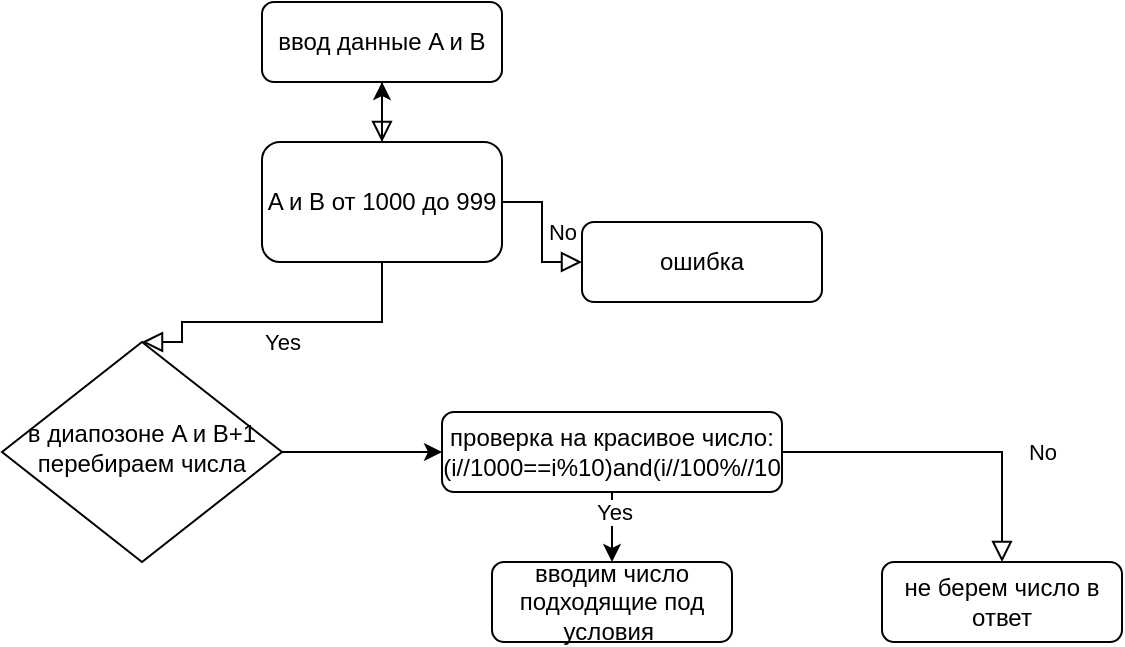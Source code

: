<mxfile version="22.1.4" type="github" pages="4">
  <diagram id="C5RBs43oDa-KdzZeNtuy" name="Page-1">
    <mxGraphModel dx="1386" dy="791" grid="1" gridSize="10" guides="1" tooltips="1" connect="1" arrows="1" fold="1" page="1" pageScale="1" pageWidth="827" pageHeight="1169" math="0" shadow="0">
      <root>
        <mxCell id="WIyWlLk6GJQsqaUBKTNV-0" />
        <mxCell id="WIyWlLk6GJQsqaUBKTNV-1" parent="WIyWlLk6GJQsqaUBKTNV-0" />
        <mxCell id="WIyWlLk6GJQsqaUBKTNV-2" value="" style="rounded=0;html=1;jettySize=auto;orthogonalLoop=1;fontSize=11;endArrow=block;endFill=0;endSize=8;strokeWidth=1;shadow=0;labelBackgroundColor=none;edgeStyle=orthogonalEdgeStyle;" parent="WIyWlLk6GJQsqaUBKTNV-1" source="WIyWlLk6GJQsqaUBKTNV-3" edge="1">
          <mxGeometry relative="1" as="geometry">
            <mxPoint x="220" y="150" as="targetPoint" />
          </mxGeometry>
        </mxCell>
        <mxCell id="WIyWlLk6GJQsqaUBKTNV-3" value="ввод данные A и B" style="rounded=1;whiteSpace=wrap;html=1;fontSize=12;glass=0;strokeWidth=1;shadow=0;" parent="WIyWlLk6GJQsqaUBKTNV-1" vertex="1">
          <mxGeometry x="160" y="80" width="120" height="40" as="geometry" />
        </mxCell>
        <mxCell id="WIyWlLk6GJQsqaUBKTNV-5" value="No" style="edgeStyle=orthogonalEdgeStyle;rounded=0;html=1;jettySize=auto;orthogonalLoop=1;fontSize=11;endArrow=block;endFill=0;endSize=8;strokeWidth=1;shadow=0;labelBackgroundColor=none;exitX=1;exitY=0.5;exitDx=0;exitDy=0;" parent="WIyWlLk6GJQsqaUBKTNV-1" source="VteT8ZMFl5gL6_z8xLnF-0" target="WIyWlLk6GJQsqaUBKTNV-7" edge="1">
          <mxGeometry y="10" relative="1" as="geometry">
            <mxPoint as="offset" />
          </mxGeometry>
        </mxCell>
        <mxCell id="WIyWlLk6GJQsqaUBKTNV-6" value="в диапозоне A и B+1&lt;br&gt;перебираем числа" style="rhombus;whiteSpace=wrap;html=1;shadow=0;fontFamily=Helvetica;fontSize=12;align=center;strokeWidth=1;spacing=6;spacingTop=-4;" parent="WIyWlLk6GJQsqaUBKTNV-1" vertex="1">
          <mxGeometry x="30" y="250" width="140" height="110" as="geometry" />
        </mxCell>
        <mxCell id="WIyWlLk6GJQsqaUBKTNV-7" value="ошибка" style="rounded=1;whiteSpace=wrap;html=1;fontSize=12;glass=0;strokeWidth=1;shadow=0;" parent="WIyWlLk6GJQsqaUBKTNV-1" vertex="1">
          <mxGeometry x="320" y="190" width="120" height="40" as="geometry" />
        </mxCell>
        <mxCell id="WIyWlLk6GJQsqaUBKTNV-8" value="No" style="rounded=0;html=1;jettySize=auto;orthogonalLoop=1;fontSize=11;endArrow=block;endFill=0;endSize=8;strokeWidth=1;shadow=0;labelBackgroundColor=none;edgeStyle=orthogonalEdgeStyle;" parent="WIyWlLk6GJQsqaUBKTNV-1" source="WIyWlLk6GJQsqaUBKTNV-12" target="WIyWlLk6GJQsqaUBKTNV-11" edge="1">
          <mxGeometry x="0.333" y="20" relative="1" as="geometry">
            <mxPoint as="offset" />
            <mxPoint x="220" y="370" as="sourcePoint" />
          </mxGeometry>
        </mxCell>
        <mxCell id="WIyWlLk6GJQsqaUBKTNV-9" value="Yes" style="edgeStyle=orthogonalEdgeStyle;rounded=0;html=1;jettySize=auto;orthogonalLoop=1;fontSize=11;endArrow=block;endFill=0;endSize=8;strokeWidth=1;shadow=0;labelBackgroundColor=none;entryX=0.5;entryY=0;entryDx=0;entryDy=0;exitX=0.5;exitY=1;exitDx=0;exitDy=0;" parent="WIyWlLk6GJQsqaUBKTNV-1" source="VteT8ZMFl5gL6_z8xLnF-0" target="WIyWlLk6GJQsqaUBKTNV-6" edge="1">
          <mxGeometry y="10" relative="1" as="geometry">
            <mxPoint as="offset" />
            <mxPoint x="270" y="330" as="sourcePoint" />
            <mxPoint x="290" y="300" as="targetPoint" />
            <Array as="points">
              <mxPoint x="220" y="240" />
              <mxPoint x="120" y="240" />
            </Array>
          </mxGeometry>
        </mxCell>
        <mxCell id="WIyWlLk6GJQsqaUBKTNV-11" value="не берем число в ответ" style="rounded=1;whiteSpace=wrap;html=1;fontSize=12;glass=0;strokeWidth=1;shadow=0;" parent="WIyWlLk6GJQsqaUBKTNV-1" vertex="1">
          <mxGeometry x="470" y="360" width="120" height="40" as="geometry" />
        </mxCell>
        <mxCell id="WIyWlLk6GJQsqaUBKTNV-12" value="проверка на красивое число:(i//1000==i%10)and(i//100%//10" style="rounded=1;whiteSpace=wrap;html=1;fontSize=12;glass=0;strokeWidth=1;shadow=0;" parent="WIyWlLk6GJQsqaUBKTNV-1" vertex="1">
          <mxGeometry x="250" y="285" width="170" height="40" as="geometry" />
        </mxCell>
        <mxCell id="VteT8ZMFl5gL6_z8xLnF-1" value="" style="edgeStyle=orthogonalEdgeStyle;rounded=0;orthogonalLoop=1;jettySize=auto;html=1;" edge="1" parent="WIyWlLk6GJQsqaUBKTNV-1" source="VteT8ZMFl5gL6_z8xLnF-0" target="WIyWlLk6GJQsqaUBKTNV-3">
          <mxGeometry relative="1" as="geometry">
            <Array as="points">
              <mxPoint x="220" y="180" />
              <mxPoint x="220" y="180" />
            </Array>
          </mxGeometry>
        </mxCell>
        <mxCell id="VteT8ZMFl5gL6_z8xLnF-0" value="A и B от 1000 до 999" style="rounded=1;whiteSpace=wrap;html=1;" vertex="1" parent="WIyWlLk6GJQsqaUBKTNV-1">
          <mxGeometry x="160" y="150" width="120" height="60" as="geometry" />
        </mxCell>
        <mxCell id="VteT8ZMFl5gL6_z8xLnF-2" value="" style="endArrow=classic;html=1;rounded=0;exitX=1;exitY=0.5;exitDx=0;exitDy=0;entryX=0;entryY=0.5;entryDx=0;entryDy=0;" edge="1" parent="WIyWlLk6GJQsqaUBKTNV-1" source="WIyWlLk6GJQsqaUBKTNV-6" target="WIyWlLk6GJQsqaUBKTNV-12">
          <mxGeometry width="50" height="50" relative="1" as="geometry">
            <mxPoint x="190" y="350" as="sourcePoint" />
            <mxPoint x="240" y="300" as="targetPoint" />
          </mxGeometry>
        </mxCell>
        <mxCell id="VteT8ZMFl5gL6_z8xLnF-3" value="" style="endArrow=classic;html=1;rounded=0;exitX=0.5;exitY=1;exitDx=0;exitDy=0;" edge="1" parent="WIyWlLk6GJQsqaUBKTNV-1" source="WIyWlLk6GJQsqaUBKTNV-12" target="VteT8ZMFl5gL6_z8xLnF-4">
          <mxGeometry width="50" height="50" relative="1" as="geometry">
            <mxPoint x="280" y="450" as="sourcePoint" />
            <mxPoint x="335" y="380" as="targetPoint" />
          </mxGeometry>
        </mxCell>
        <mxCell id="VteT8ZMFl5gL6_z8xLnF-5" value="Yes" style="edgeLabel;html=1;align=center;verticalAlign=middle;resizable=0;points=[];" vertex="1" connectable="0" parent="VteT8ZMFl5gL6_z8xLnF-3">
          <mxGeometry x="-0.429" y="1" relative="1" as="geometry">
            <mxPoint as="offset" />
          </mxGeometry>
        </mxCell>
        <mxCell id="VteT8ZMFl5gL6_z8xLnF-4" value="вводим число подходящие под условия&amp;nbsp;" style="rounded=1;whiteSpace=wrap;html=1;" vertex="1" parent="WIyWlLk6GJQsqaUBKTNV-1">
          <mxGeometry x="275" y="360" width="120" height="40" as="geometry" />
        </mxCell>
      </root>
    </mxGraphModel>
  </diagram>
  <diagram id="q5mYONYYznUr3QiNFQAR" name="Страница — 2">
    <mxGraphModel dx="1386" dy="791" grid="1" gridSize="10" guides="1" tooltips="1" connect="1" arrows="1" fold="1" page="1" pageScale="1" pageWidth="827" pageHeight="1169" math="0" shadow="0">
      <root>
        <mxCell id="0" />
        <mxCell id="1" parent="0" />
        <mxCell id="lk11srzhEuvCv-FZRZO_-1" value="" style="rounded=0;html=1;jettySize=auto;orthogonalLoop=1;fontSize=11;endArrow=block;endFill=0;endSize=8;strokeWidth=1;shadow=0;labelBackgroundColor=none;edgeStyle=orthogonalEdgeStyle;" edge="1" parent="1" source="lk11srzhEuvCv-FZRZO_-2">
          <mxGeometry relative="1" as="geometry">
            <mxPoint x="220" y="150" as="targetPoint" />
          </mxGeometry>
        </mxCell>
        <mxCell id="lk11srzhEuvCv-FZRZO_-2" value="ввод данных plus" style="rounded=1;whiteSpace=wrap;html=1;fontSize=12;glass=0;strokeWidth=1;shadow=0;" vertex="1" parent="1">
          <mxGeometry x="160" y="80" width="120" height="40" as="geometry" />
        </mxCell>
        <mxCell id="lk11srzhEuvCv-FZRZO_-4" value="plus-1-столько раз,&lt;br&gt;подставляем res в пример" style="rhombus;whiteSpace=wrap;html=1;shadow=0;fontFamily=Helvetica;fontSize=12;align=center;strokeWidth=1;spacing=6;spacingTop=-4;" vertex="1" parent="1">
          <mxGeometry x="10" y="230" width="190" height="150" as="geometry" />
        </mxCell>
        <mxCell id="lk11srzhEuvCv-FZRZO_-6" value="No" style="rounded=0;html=1;jettySize=auto;orthogonalLoop=1;fontSize=11;endArrow=block;endFill=0;endSize=8;strokeWidth=1;shadow=0;labelBackgroundColor=none;edgeStyle=orthogonalEdgeStyle;" edge="1" parent="1" source="lk11srzhEuvCv-FZRZO_-9" target="lk11srzhEuvCv-FZRZO_-8">
          <mxGeometry x="0.333" y="20" relative="1" as="geometry">
            <mxPoint as="offset" />
            <mxPoint x="220" y="370" as="sourcePoint" />
          </mxGeometry>
        </mxCell>
        <mxCell id="lk11srzhEuvCv-FZRZO_-7" value="" style="edgeStyle=orthogonalEdgeStyle;rounded=0;html=1;jettySize=auto;orthogonalLoop=1;fontSize=11;endArrow=block;endFill=0;endSize=8;strokeWidth=1;shadow=0;labelBackgroundColor=none;entryX=0.5;entryY=0;entryDx=0;entryDy=0;exitX=0.5;exitY=1;exitDx=0;exitDy=0;" edge="1" parent="1" source="lk11srzhEuvCv-FZRZO_-11" target="lk11srzhEuvCv-FZRZO_-4">
          <mxGeometry y="10" relative="1" as="geometry">
            <mxPoint as="offset" />
            <mxPoint x="270" y="330" as="sourcePoint" />
            <mxPoint x="290" y="300" as="targetPoint" />
            <Array as="points">
              <mxPoint x="220" y="240" />
              <mxPoint x="120" y="240" />
            </Array>
          </mxGeometry>
        </mxCell>
        <mxCell id="lk11srzhEuvCv-FZRZO_-8" value="res округляем до ста тысячных&lt;br&gt;и переводим в строковое значение :result_round=str(round(res%1.5))" style="rounded=1;whiteSpace=wrap;html=1;fontSize=12;glass=0;strokeWidth=1;shadow=0;" vertex="1" parent="1">
          <mxGeometry x="430" y="360" width="270" height="90" as="geometry" />
        </mxCell>
        <mxCell id="lk11srzhEuvCv-FZRZO_-9" value="res=1+1/res" style="rounded=1;whiteSpace=wrap;html=1;fontSize=12;glass=0;strokeWidth=1;shadow=0;" vertex="1" parent="1">
          <mxGeometry x="250" y="285" width="170" height="40" as="geometry" />
        </mxCell>
        <mxCell id="lk11srzhEuvCv-FZRZO_-10" value="" style="edgeStyle=orthogonalEdgeStyle;rounded=0;orthogonalLoop=1;jettySize=auto;html=1;" edge="1" parent="1" source="lk11srzhEuvCv-FZRZO_-11" target="lk11srzhEuvCv-FZRZO_-2">
          <mxGeometry relative="1" as="geometry">
            <Array as="points">
              <mxPoint x="220" y="180" />
              <mxPoint x="220" y="180" />
            </Array>
          </mxGeometry>
        </mxCell>
        <mxCell id="lk11srzhEuvCv-FZRZO_-11" value="задается res:&lt;br&gt;res=1+1" style="rounded=1;whiteSpace=wrap;html=1;" vertex="1" parent="1">
          <mxGeometry x="160" y="150" width="120" height="60" as="geometry" />
        </mxCell>
        <mxCell id="lk11srzhEuvCv-FZRZO_-12" value="" style="endArrow=classic;html=1;rounded=0;exitX=1;exitY=0.5;exitDx=0;exitDy=0;entryX=0;entryY=0.5;entryDx=0;entryDy=0;" edge="1" parent="1" source="lk11srzhEuvCv-FZRZO_-4" target="lk11srzhEuvCv-FZRZO_-9">
          <mxGeometry width="50" height="50" relative="1" as="geometry">
            <mxPoint x="190" y="350" as="sourcePoint" />
            <mxPoint x="240" y="300" as="targetPoint" />
          </mxGeometry>
        </mxCell>
        <mxCell id="lk11srzhEuvCv-FZRZO_-17" value="" style="endArrow=classic;html=1;rounded=0;exitX=0.5;exitY=1;exitDx=0;exitDy=0;" edge="1" parent="1" source="lk11srzhEuvCv-FZRZO_-8">
          <mxGeometry width="50" height="50" relative="1" as="geometry">
            <mxPoint x="540" y="520" as="sourcePoint" />
            <mxPoint x="565" y="490" as="targetPoint" />
          </mxGeometry>
        </mxCell>
        <mxCell id="lk11srzhEuvCv-FZRZO_-18" value="выводим секретый шрифт" style="rounded=1;whiteSpace=wrap;html=1;" vertex="1" parent="1">
          <mxGeometry x="505" y="500" width="185" height="90" as="geometry" />
        </mxCell>
      </root>
    </mxGraphModel>
  </diagram>
  <diagram id="VidzZ8mZ6VB1uANdqRyI" name="Страница — 3">
    <mxGraphModel dx="1386" dy="791" grid="1" gridSize="10" guides="1" tooltips="1" connect="1" arrows="1" fold="1" page="1" pageScale="1" pageWidth="827" pageHeight="1169" math="0" shadow="0">
      <root>
        <mxCell id="0" />
        <mxCell id="1" parent="0" />
        <mxCell id="iFQtdVo50bZR_8zcWNj3-1" value="" style="rounded=0;html=1;jettySize=auto;orthogonalLoop=1;fontSize=11;endArrow=block;endFill=0;endSize=8;strokeWidth=1;shadow=0;labelBackgroundColor=none;edgeStyle=orthogonalEdgeStyle;" edge="1" parent="1" source="iFQtdVo50bZR_8zcWNj3-2">
          <mxGeometry relative="1" as="geometry">
            <mxPoint x="220" y="150" as="targetPoint" />
          </mxGeometry>
        </mxCell>
        <mxCell id="iFQtdVo50bZR_8zcWNj3-2" value="ввод количество спортсменов N" style="rounded=1;whiteSpace=wrap;html=1;fontSize=12;glass=0;strokeWidth=1;shadow=0;" vertex="1" parent="1">
          <mxGeometry x="160" y="80" width="120" height="40" as="geometry" />
        </mxCell>
        <mxCell id="iFQtdVo50bZR_8zcWNj3-3" value="введенные числа в results&lt;br&gt;мы преобразовываем в список&amp;nbsp;;&lt;br&gt;results=list(map(int,input().split()))&amp;nbsp;" style="rhombus;whiteSpace=wrap;html=1;shadow=0;fontFamily=Helvetica;fontSize=12;align=center;strokeWidth=1;spacing=6;spacingTop=-4;" vertex="1" parent="1">
          <mxGeometry x="10" y="230" width="220" height="270" as="geometry" />
        </mxCell>
        <mxCell id="iFQtdVo50bZR_8zcWNj3-4" value="No" style="rounded=0;html=1;jettySize=auto;orthogonalLoop=1;fontSize=11;endArrow=block;endFill=0;endSize=8;strokeWidth=1;shadow=0;labelBackgroundColor=none;edgeStyle=orthogonalEdgeStyle;" edge="1" parent="1" source="iFQtdVo50bZR_8zcWNj3-7" target="iFQtdVo50bZR_8zcWNj3-6">
          <mxGeometry x="0.333" y="20" relative="1" as="geometry">
            <mxPoint as="offset" />
            <mxPoint x="220" y="370" as="sourcePoint" />
          </mxGeometry>
        </mxCell>
        <mxCell id="iFQtdVo50bZR_8zcWNj3-5" value="" style="edgeStyle=orthogonalEdgeStyle;rounded=0;html=1;jettySize=auto;orthogonalLoop=1;fontSize=11;endArrow=block;endFill=0;endSize=8;strokeWidth=1;shadow=0;labelBackgroundColor=none;entryX=0.5;entryY=0;entryDx=0;entryDy=0;exitX=0.5;exitY=1;exitDx=0;exitDy=0;" edge="1" parent="1" source="iFQtdVo50bZR_8zcWNj3-9" target="iFQtdVo50bZR_8zcWNj3-3">
          <mxGeometry y="10" relative="1" as="geometry">
            <mxPoint as="offset" />
            <mxPoint x="270" y="330" as="sourcePoint" />
            <mxPoint x="290" y="300" as="targetPoint" />
            <Array as="points">
              <mxPoint x="220" y="240" />
              <mxPoint x="120" y="240" />
            </Array>
          </mxGeometry>
        </mxCell>
        <mxCell id="iFQtdVo50bZR_8zcWNj3-6" value="вводим переменную silver&lt;br&gt;и приравниваем ее к второму&lt;br&gt;элементу списка.&lt;br&gt;silver=results[1]" style="rounded=1;whiteSpace=wrap;html=1;fontSize=12;glass=0;strokeWidth=1;shadow=0;" vertex="1" parent="1">
          <mxGeometry x="500" y="312.5" width="270" height="90" as="geometry" />
        </mxCell>
        <mxCell id="iFQtdVo50bZR_8zcWNj3-7" value="этот список сортируем по убыванию:results.sort(reverse=True)" style="rounded=1;whiteSpace=wrap;html=1;fontSize=12;glass=0;strokeWidth=1;shadow=0;" vertex="1" parent="1">
          <mxGeometry x="250" y="285" width="190" height="145" as="geometry" />
        </mxCell>
        <mxCell id="iFQtdVo50bZR_8zcWNj3-8" value="" style="edgeStyle=orthogonalEdgeStyle;rounded=0;orthogonalLoop=1;jettySize=auto;html=1;" edge="1" parent="1" source="iFQtdVo50bZR_8zcWNj3-9" target="iFQtdVo50bZR_8zcWNj3-2">
          <mxGeometry relative="1" as="geometry">
            <Array as="points">
              <mxPoint x="220" y="180" />
              <mxPoint x="220" y="180" />
            </Array>
          </mxGeometry>
        </mxCell>
        <mxCell id="iFQtdVo50bZR_8zcWNj3-9" value="ввод результатов&lt;br&gt;results&amp;nbsp;" style="rounded=1;whiteSpace=wrap;html=1;" vertex="1" parent="1">
          <mxGeometry x="160" y="150" width="120" height="60" as="geometry" />
        </mxCell>
        <mxCell id="iFQtdVo50bZR_8zcWNj3-10" value="" style="endArrow=classic;html=1;rounded=0;exitX=1;exitY=0.5;exitDx=0;exitDy=0;entryX=0;entryY=0.5;entryDx=0;entryDy=0;" edge="1" parent="1" source="iFQtdVo50bZR_8zcWNj3-3" target="iFQtdVo50bZR_8zcWNj3-7">
          <mxGeometry width="50" height="50" relative="1" as="geometry">
            <mxPoint x="190" y="350" as="sourcePoint" />
            <mxPoint x="240" y="300" as="targetPoint" />
          </mxGeometry>
        </mxCell>
        <mxCell id="iFQtdVo50bZR_8zcWNj3-11" value="" style="endArrow=classic;html=1;rounded=0;entryX=0.5;entryY=0;entryDx=0;entryDy=0;exitX=0.5;exitY=1;exitDx=0;exitDy=0;" edge="1" parent="1" source="iFQtdVo50bZR_8zcWNj3-6" target="iFQtdVo50bZR_8zcWNj3-12">
          <mxGeometry width="50" height="50" relative="1" as="geometry">
            <mxPoint x="640" y="410" as="sourcePoint" />
            <mxPoint x="565" y="490" as="targetPoint" />
            <Array as="points" />
          </mxGeometry>
        </mxCell>
        <mxCell id="iFQtdVo50bZR_8zcWNj3-12" value="вводим результат баллов" style="rounded=1;whiteSpace=wrap;html=1;" vertex="1" parent="1">
          <mxGeometry x="542.5" y="500" width="185" height="90" as="geometry" />
        </mxCell>
      </root>
    </mxGraphModel>
  </diagram>
  <diagram id="X9Cnp18e8iyJp5GXhn2g" name="Страница — 4">
    <mxGraphModel dx="1386" dy="791" grid="1" gridSize="10" guides="1" tooltips="1" connect="1" arrows="1" fold="1" page="1" pageScale="1" pageWidth="827" pageHeight="1169" math="0" shadow="0">
      <root>
        <mxCell id="0" />
        <mxCell id="1" parent="0" />
        <mxCell id="tRYn46vX7goUg-71vVSt-1" value="" style="rounded=0;html=1;jettySize=auto;orthogonalLoop=1;fontSize=11;endArrow=block;endFill=0;endSize=8;strokeWidth=1;shadow=0;labelBackgroundColor=none;edgeStyle=orthogonalEdgeStyle;" edge="1" parent="1" source="tRYn46vX7goUg-71vVSt-2">
          <mxGeometry relative="1" as="geometry">
            <mxPoint x="220" y="150" as="targetPoint" />
          </mxGeometry>
        </mxCell>
        <mxCell id="tRYn46vX7goUg-71vVSt-2" value="ввод данных A" style="rounded=1;whiteSpace=wrap;html=1;fontSize=12;glass=0;strokeWidth=1;shadow=0;" vertex="1" parent="1">
          <mxGeometry x="160" y="80" width="120" height="40" as="geometry" />
        </mxCell>
        <mxCell id="tRYn46vX7goUg-71vVSt-3" value="поиск максимального значения в лист с помощью if" style="rhombus;whiteSpace=wrap;html=1;shadow=0;fontFamily=Helvetica;fontSize=12;align=center;strokeWidth=1;spacing=6;spacingTop=-4;" vertex="1" parent="1">
          <mxGeometry x="10" y="230" width="220" height="270" as="geometry" />
        </mxCell>
        <mxCell id="tRYn46vX7goUg-71vVSt-4" value="второе" style="rounded=0;html=1;jettySize=auto;orthogonalLoop=1;fontSize=11;endArrow=block;endFill=0;endSize=8;strokeWidth=1;shadow=0;labelBackgroundColor=none;edgeStyle=orthogonalEdgeStyle;" edge="1" parent="1" source="tRYn46vX7goUg-71vVSt-7" target="tRYn46vX7goUg-71vVSt-6">
          <mxGeometry x="0.333" y="20" relative="1" as="geometry">
            <mxPoint as="offset" />
            <mxPoint x="220" y="370" as="sourcePoint" />
          </mxGeometry>
        </mxCell>
        <mxCell id="tRYn46vX7goUg-71vVSt-5" value="" style="edgeStyle=orthogonalEdgeStyle;rounded=0;html=1;jettySize=auto;orthogonalLoop=1;fontSize=11;endArrow=block;endFill=0;endSize=8;strokeWidth=1;shadow=0;labelBackgroundColor=none;entryX=0.5;entryY=0;entryDx=0;entryDy=0;exitX=0.5;exitY=1;exitDx=0;exitDy=0;" edge="1" parent="1" source="tRYn46vX7goUg-71vVSt-9" target="tRYn46vX7goUg-71vVSt-3">
          <mxGeometry y="10" relative="1" as="geometry">
            <mxPoint as="offset" />
            <mxPoint x="270" y="330" as="sourcePoint" />
            <mxPoint x="290" y="300" as="targetPoint" />
            <Array as="points">
              <mxPoint x="220" y="240" />
              <mxPoint x="120" y="240" />
            </Array>
          </mxGeometry>
        </mxCell>
        <mxCell id="tRYn46vX7goUg-71vVSt-6" value="вывод полученого числа" style="rounded=1;whiteSpace=wrap;html=1;fontSize=12;glass=0;strokeWidth=1;shadow=0;" vertex="1" parent="1">
          <mxGeometry x="500" y="312.5" width="270" height="87.5" as="geometry" />
        </mxCell>
        <mxCell id="tRYn46vX7goUg-71vVSt-7" value="это первое максимальное?" style="rounded=1;whiteSpace=wrap;html=1;fontSize=12;glass=0;strokeWidth=1;shadow=0;" vertex="1" parent="1">
          <mxGeometry x="250" y="285" width="190" height="145" as="geometry" />
        </mxCell>
        <mxCell id="tRYn46vX7goUg-71vVSt-8" value="" style="edgeStyle=orthogonalEdgeStyle;rounded=0;orthogonalLoop=1;jettySize=auto;html=1;" edge="1" parent="1" source="tRYn46vX7goUg-71vVSt-9" target="tRYn46vX7goUg-71vVSt-2">
          <mxGeometry relative="1" as="geometry">
            <Array as="points">
              <mxPoint x="220" y="180" />
              <mxPoint x="220" y="180" />
            </Array>
          </mxGeometry>
        </mxCell>
        <mxCell id="tRYn46vX7goUg-71vVSt-9" value="a=0?&lt;br&gt;добавление числа в лист" style="rounded=1;whiteSpace=wrap;html=1;" vertex="1" parent="1">
          <mxGeometry x="160" y="150" width="120" height="60" as="geometry" />
        </mxCell>
        <mxCell id="tRYn46vX7goUg-71vVSt-10" value="" style="endArrow=classic;html=1;rounded=0;exitX=1;exitY=0.5;exitDx=0;exitDy=0;entryX=0;entryY=0.5;entryDx=0;entryDy=0;" edge="1" parent="1" source="tRYn46vX7goUg-71vVSt-3" target="tRYn46vX7goUg-71vVSt-7">
          <mxGeometry width="50" height="50" relative="1" as="geometry">
            <mxPoint x="190" y="350" as="sourcePoint" />
            <mxPoint x="240" y="300" as="targetPoint" />
          </mxGeometry>
        </mxCell>
        <mxCell id="tRYn46vX7goUg-71vVSt-11" value="" style="endArrow=classic;html=1;rounded=0;entryX=0.5;entryY=0;entryDx=0;entryDy=0;exitX=0.379;exitY=1.021;exitDx=0;exitDy=0;exitPerimeter=0;" edge="1" parent="1" source="tRYn46vX7goUg-71vVSt-7" target="tRYn46vX7goUg-71vVSt-12">
          <mxGeometry width="50" height="50" relative="1" as="geometry">
            <mxPoint x="352.5" y="430" as="sourcePoint" />
            <mxPoint x="40" y="530" as="targetPoint" />
            <Array as="points" />
          </mxGeometry>
        </mxCell>
        <mxCell id="tRYn46vX7goUg-71vVSt-17" value="первое" style="edgeLabel;html=1;align=center;verticalAlign=middle;resizable=0;points=[];" vertex="1" connectable="0" parent="tRYn46vX7goUg-71vVSt-11">
          <mxGeometry x="-0.344" y="-1" relative="1" as="geometry">
            <mxPoint as="offset" />
          </mxGeometry>
        </mxCell>
        <mxCell id="tRYn46vX7goUg-71vVSt-12" value="удаление полученного числа" style="rounded=1;whiteSpace=wrap;html=1;" vertex="1" parent="1">
          <mxGeometry x="230" y="500" width="185" height="90" as="geometry" />
        </mxCell>
        <mxCell id="tRYn46vX7goUg-71vVSt-13" value="" style="curved=1;endArrow=classic;html=1;rounded=0;entryX=0.825;entryY=1;entryDx=0;entryDy=0;entryPerimeter=0;" edge="1" parent="1" target="tRYn46vX7goUg-71vVSt-2">
          <mxGeometry width="50" height="50" relative="1" as="geometry">
            <mxPoint x="280" y="180" as="sourcePoint" />
            <mxPoint x="330" y="130" as="targetPoint" />
            <Array as="points">
              <mxPoint x="330" y="180" />
              <mxPoint x="310" y="110" />
            </Array>
          </mxGeometry>
        </mxCell>
        <mxCell id="tRYn46vX7goUg-71vVSt-14" value="нет" style="edgeLabel;html=1;align=center;verticalAlign=middle;resizable=0;points=[];" vertex="1" connectable="0" parent="tRYn46vX7goUg-71vVSt-13">
          <mxGeometry x="0.031" y="2" relative="1" as="geometry">
            <mxPoint as="offset" />
          </mxGeometry>
        </mxCell>
        <mxCell id="tRYn46vX7goUg-71vVSt-15" value="" style="curved=1;endArrow=classic;html=1;rounded=0;" edge="1" parent="1">
          <mxGeometry width="50" height="50" relative="1" as="geometry">
            <mxPoint x="390" y="430" as="sourcePoint" />
            <mxPoint x="440" y="380" as="targetPoint" />
            <Array as="points">
              <mxPoint x="440" y="430" />
              <mxPoint x="390" y="380" />
            </Array>
          </mxGeometry>
        </mxCell>
        <mxCell id="tRYn46vX7goUg-71vVSt-16" value="" style="curved=1;endArrow=classic;html=1;rounded=0;exitX=-0.022;exitY=0.589;exitDx=0;exitDy=0;exitPerimeter=0;" edge="1" parent="1" source="tRYn46vX7goUg-71vVSt-12" target="tRYn46vX7goUg-71vVSt-3">
          <mxGeometry width="50" height="50" relative="1" as="geometry">
            <mxPoint x="140" y="510" as="sourcePoint" />
            <mxPoint x="190" y="460" as="targetPoint" />
            <Array as="points">
              <mxPoint x="210" y="553" />
              <mxPoint x="190" y="550" />
              <mxPoint x="170" y="550" />
              <mxPoint x="150" y="550" />
              <mxPoint x="110" y="560" />
              <mxPoint x="40" y="530" />
            </Array>
          </mxGeometry>
        </mxCell>
      </root>
    </mxGraphModel>
  </diagram>
</mxfile>
